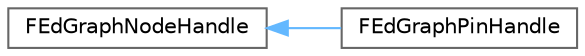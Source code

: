 digraph "Graphical Class Hierarchy"
{
 // INTERACTIVE_SVG=YES
 // LATEX_PDF_SIZE
  bgcolor="transparent";
  edge [fontname=Helvetica,fontsize=10,labelfontname=Helvetica,labelfontsize=10];
  node [fontname=Helvetica,fontsize=10,shape=box,height=0.2,width=0.4];
  rankdir="LR";
  Node0 [id="Node000000",label="FEdGraphNodeHandle",height=0.2,width=0.4,color="grey40", fillcolor="white", style="filled",URL="$dc/d28/structFEdGraphNodeHandle.html",tooltip=" "];
  Node0 -> Node1 [id="edge3754_Node000000_Node000001",dir="back",color="steelblue1",style="solid",tooltip=" "];
  Node1 [id="Node000001",label="FEdGraphPinHandle",height=0.2,width=0.4,color="grey40", fillcolor="white", style="filled",URL="$df/d5c/structFEdGraphPinHandle.html",tooltip=" "];
}
